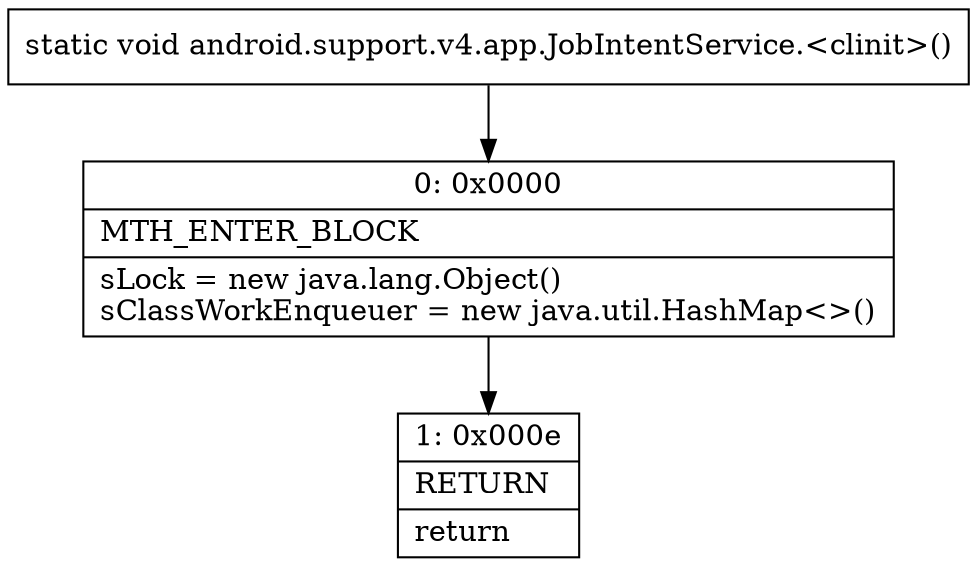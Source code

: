 digraph "CFG forandroid.support.v4.app.JobIntentService.\<clinit\>()V" {
Node_0 [shape=record,label="{0\:\ 0x0000|MTH_ENTER_BLOCK\l|sLock = new java.lang.Object()\lsClassWorkEnqueuer = new java.util.HashMap\<\>()\l}"];
Node_1 [shape=record,label="{1\:\ 0x000e|RETURN\l|return\l}"];
MethodNode[shape=record,label="{static void android.support.v4.app.JobIntentService.\<clinit\>() }"];
MethodNode -> Node_0;
Node_0 -> Node_1;
}

